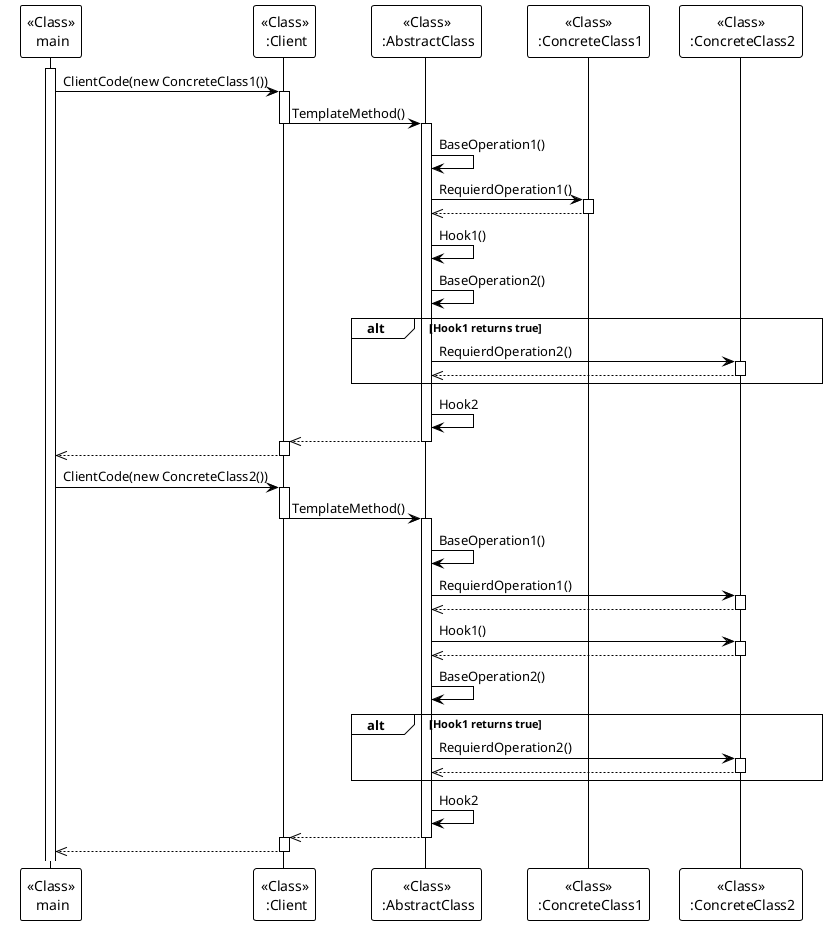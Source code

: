@startuml
!theme plain
participant "<<Class>>\n main" as m
participant "<<Class>>\n :Client" as c
participant "<<Class>>\n :AbstractClass" as ac

participant "<<Class>>\n :ConcreteClass1" as cc1
participant "<<Class>>\n :ConcreteClass2" as cc2


activate m
m -> c : ClientCode(new ConcreteClass1())
activate c
c -> ac : TemplateMethod()
deactivate c
activate ac

ac -> ac : BaseOperation1()
ac -> cc1 : RequierdOperation1()
activate cc1
cc1 -->> ac : 
deactivate cc1
ac -> ac : Hook1()

ac -> ac : BaseOperation2()
alt Hook1 returns true
ac -> cc2 : RequierdOperation2()
activate cc2
cc2 -->> ac :
deactivate cc2
end
ac -> ac : Hook2

ac -->> c : 
deactivate ac
activate c
c -->> m : 
deactivate c

m -> c : ClientCode(new ConcreteClass2())
activate c
c -> ac : TemplateMethod()
deactivate c
activate ac

ac -> ac : BaseOperation1()
ac -> cc2 : RequierdOperation1()
activate cc2
cc2 -->> ac : 
deactivate cc2
ac -> cc2 : Hook1()
activate cc2
cc2 -->> ac : 
deactivate cc2

ac -> ac : BaseOperation2()
alt Hook1 returns true
ac -> cc2 : RequierdOperation2()
activate cc2
cc2 -->> ac :
deactivate cc2
end
ac -> ac : Hook2

ac -->> c : 
deactivate ac
activate c
c -->> m : 
deactivate c

@enduml